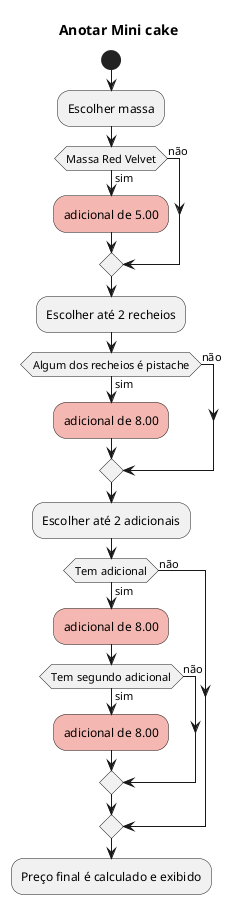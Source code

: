 @startuml createMini
title "Anotar Mini cake"
start
:Escolher massa;
if (Massa Red Velvet) then (sim)
  #F5B7B1:adicional de 5.00;
else (não)
endif
:Escolher até 2 recheios;
if (Algum dos recheios é pistache) then (sim)
  #F5B7B1:adicional de 8.00;
else (não)
endif
:Escolher até 2 adicionais;
if (Tem adicional) then (sim)
  #F5B7B1:adicional de 8.00;
  if (Tem segundo adicional) then (sim)
    #F5B7B1:adicional de 8.00;
  else (não)
  endif
else (não)
endif
:Preço final é calculado e exibido;
@enduml